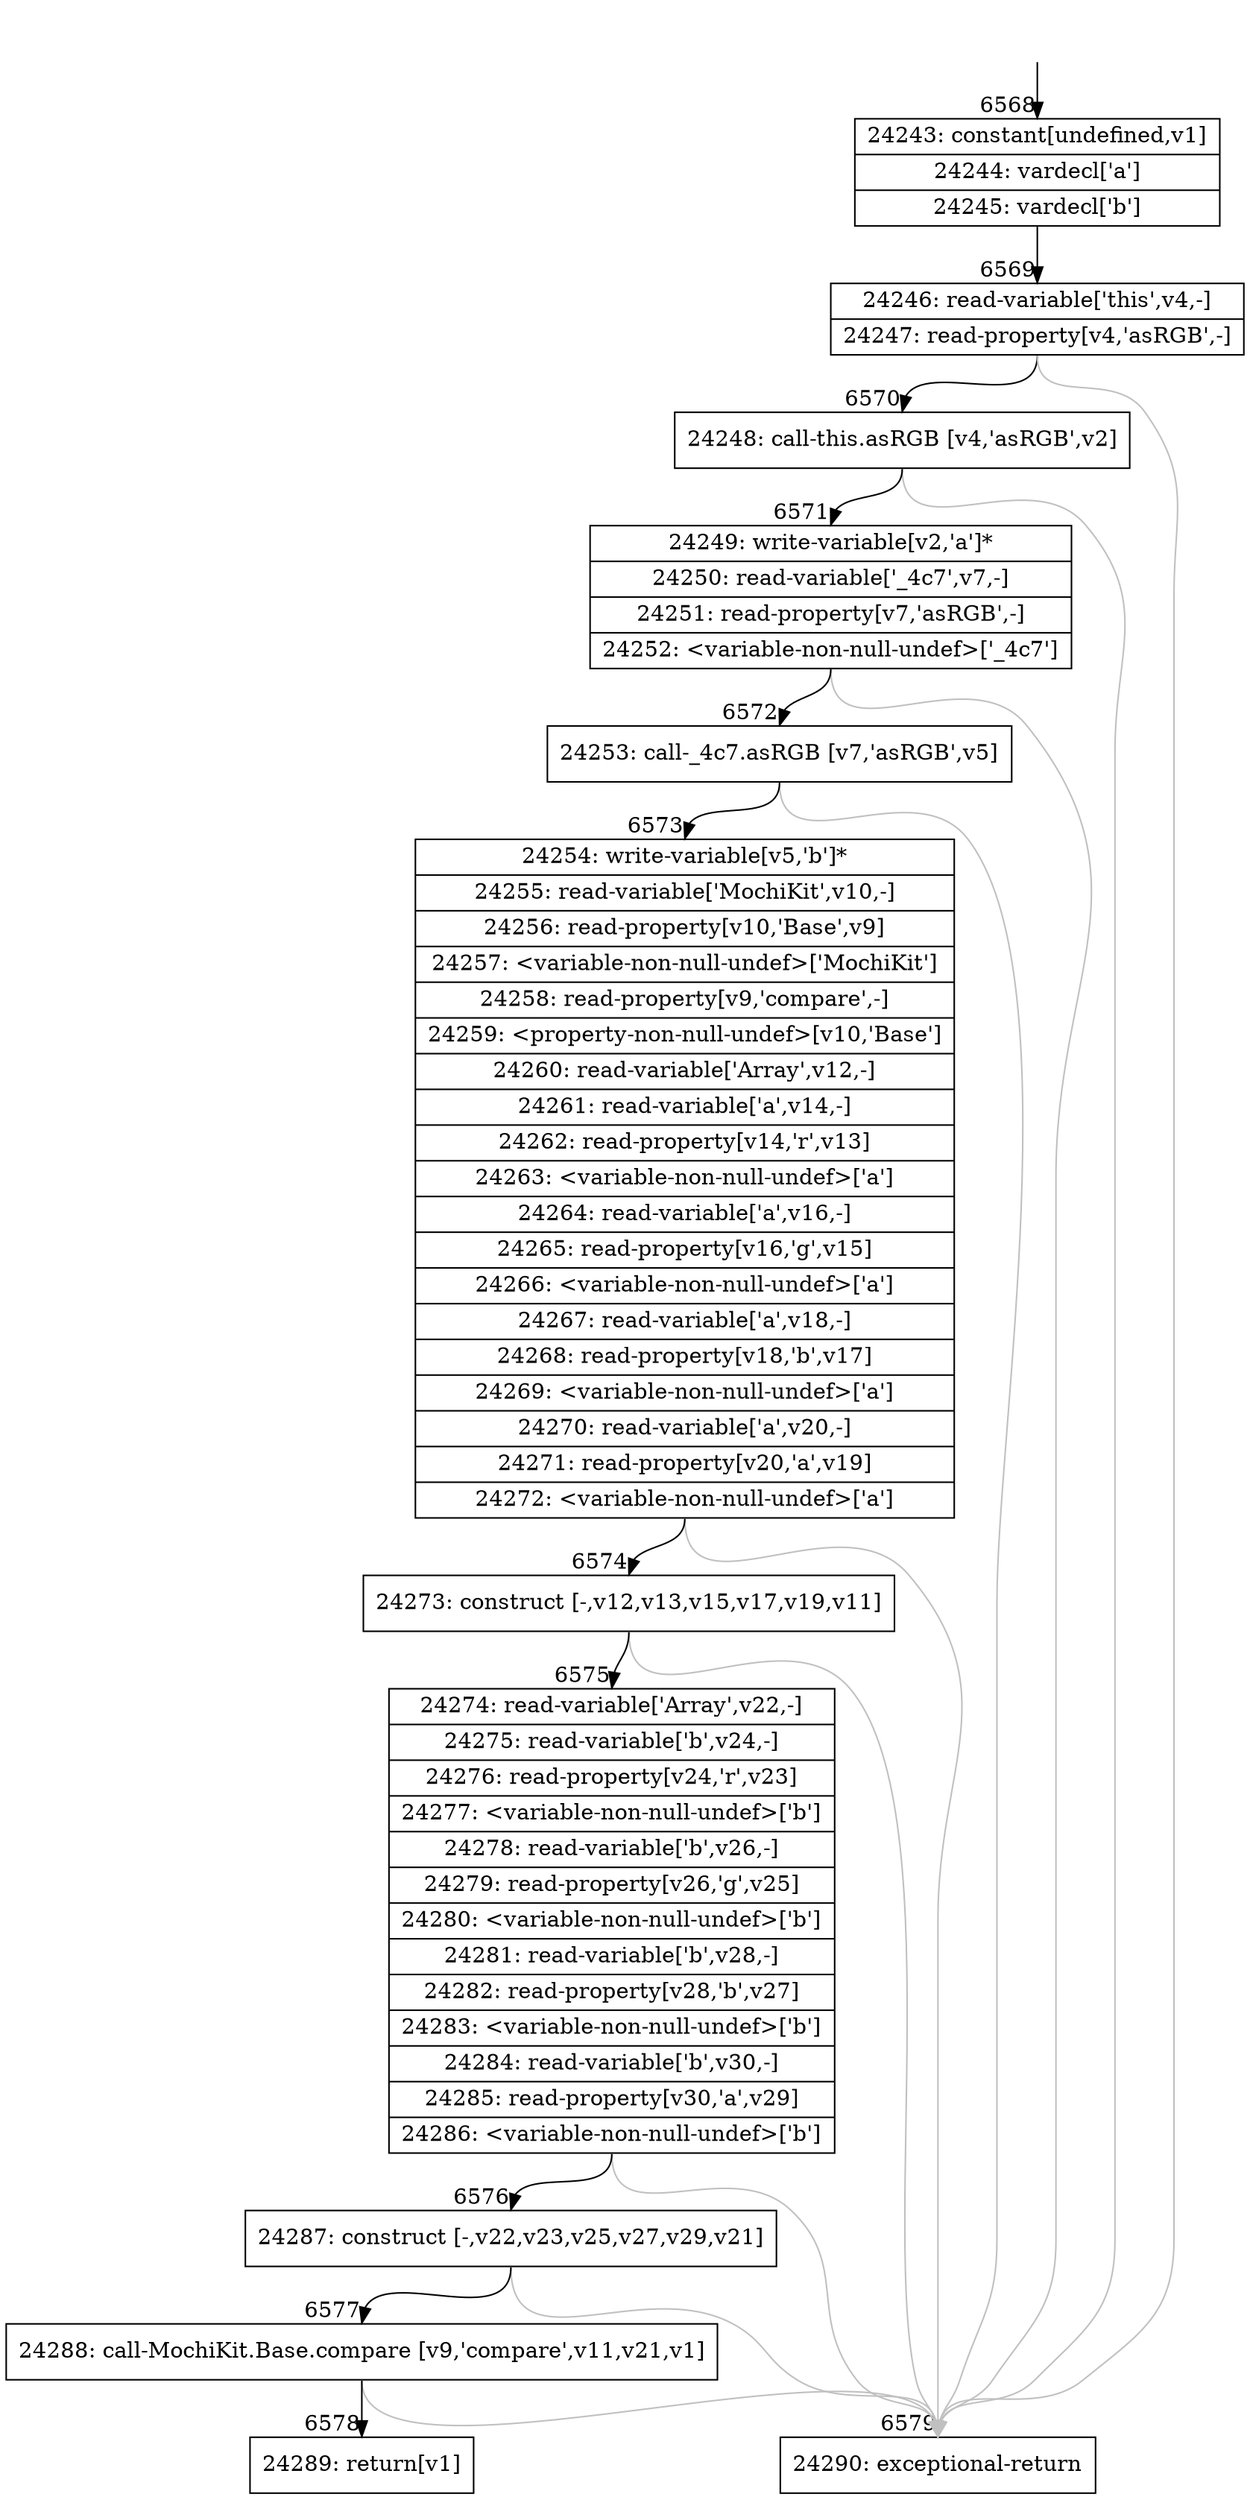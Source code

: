 digraph {
rankdir="TD"
BB_entry441[shape=none,label=""];
BB_entry441 -> BB6568 [tailport=s, headport=n, headlabel="    6568"]
BB6568 [shape=record label="{24243: constant[undefined,v1]|24244: vardecl['a']|24245: vardecl['b']}" ] 
BB6568 -> BB6569 [tailport=s, headport=n, headlabel="      6569"]
BB6569 [shape=record label="{24246: read-variable['this',v4,-]|24247: read-property[v4,'asRGB',-]}" ] 
BB6569 -> BB6570 [tailport=s, headport=n, headlabel="      6570"]
BB6569 -> BB6579 [tailport=s, headport=n, color=gray, headlabel="      6579"]
BB6570 [shape=record label="{24248: call-this.asRGB [v4,'asRGB',v2]}" ] 
BB6570 -> BB6571 [tailport=s, headport=n, headlabel="      6571"]
BB6570 -> BB6579 [tailport=s, headport=n, color=gray]
BB6571 [shape=record label="{24249: write-variable[v2,'a']*|24250: read-variable['_4c7',v7,-]|24251: read-property[v7,'asRGB',-]|24252: \<variable-non-null-undef\>['_4c7']}" ] 
BB6571 -> BB6572 [tailport=s, headport=n, headlabel="      6572"]
BB6571 -> BB6579 [tailport=s, headport=n, color=gray]
BB6572 [shape=record label="{24253: call-_4c7.asRGB [v7,'asRGB',v5]}" ] 
BB6572 -> BB6573 [tailport=s, headport=n, headlabel="      6573"]
BB6572 -> BB6579 [tailport=s, headport=n, color=gray]
BB6573 [shape=record label="{24254: write-variable[v5,'b']*|24255: read-variable['MochiKit',v10,-]|24256: read-property[v10,'Base',v9]|24257: \<variable-non-null-undef\>['MochiKit']|24258: read-property[v9,'compare',-]|24259: \<property-non-null-undef\>[v10,'Base']|24260: read-variable['Array',v12,-]|24261: read-variable['a',v14,-]|24262: read-property[v14,'r',v13]|24263: \<variable-non-null-undef\>['a']|24264: read-variable['a',v16,-]|24265: read-property[v16,'g',v15]|24266: \<variable-non-null-undef\>['a']|24267: read-variable['a',v18,-]|24268: read-property[v18,'b',v17]|24269: \<variable-non-null-undef\>['a']|24270: read-variable['a',v20,-]|24271: read-property[v20,'a',v19]|24272: \<variable-non-null-undef\>['a']}" ] 
BB6573 -> BB6574 [tailport=s, headport=n, headlabel="      6574"]
BB6573 -> BB6579 [tailport=s, headport=n, color=gray]
BB6574 [shape=record label="{24273: construct [-,v12,v13,v15,v17,v19,v11]}" ] 
BB6574 -> BB6575 [tailport=s, headport=n, headlabel="      6575"]
BB6574 -> BB6579 [tailport=s, headport=n, color=gray]
BB6575 [shape=record label="{24274: read-variable['Array',v22,-]|24275: read-variable['b',v24,-]|24276: read-property[v24,'r',v23]|24277: \<variable-non-null-undef\>['b']|24278: read-variable['b',v26,-]|24279: read-property[v26,'g',v25]|24280: \<variable-non-null-undef\>['b']|24281: read-variable['b',v28,-]|24282: read-property[v28,'b',v27]|24283: \<variable-non-null-undef\>['b']|24284: read-variable['b',v30,-]|24285: read-property[v30,'a',v29]|24286: \<variable-non-null-undef\>['b']}" ] 
BB6575 -> BB6576 [tailport=s, headport=n, headlabel="      6576"]
BB6575 -> BB6579 [tailport=s, headport=n, color=gray]
BB6576 [shape=record label="{24287: construct [-,v22,v23,v25,v27,v29,v21]}" ] 
BB6576 -> BB6577 [tailport=s, headport=n, headlabel="      6577"]
BB6576 -> BB6579 [tailport=s, headport=n, color=gray]
BB6577 [shape=record label="{24288: call-MochiKit.Base.compare [v9,'compare',v11,v21,v1]}" ] 
BB6577 -> BB6578 [tailport=s, headport=n, headlabel="      6578"]
BB6577 -> BB6579 [tailport=s, headport=n, color=gray]
BB6578 [shape=record label="{24289: return[v1]}" ] 
BB6579 [shape=record label="{24290: exceptional-return}" ] 
//#$~ 4640
}
